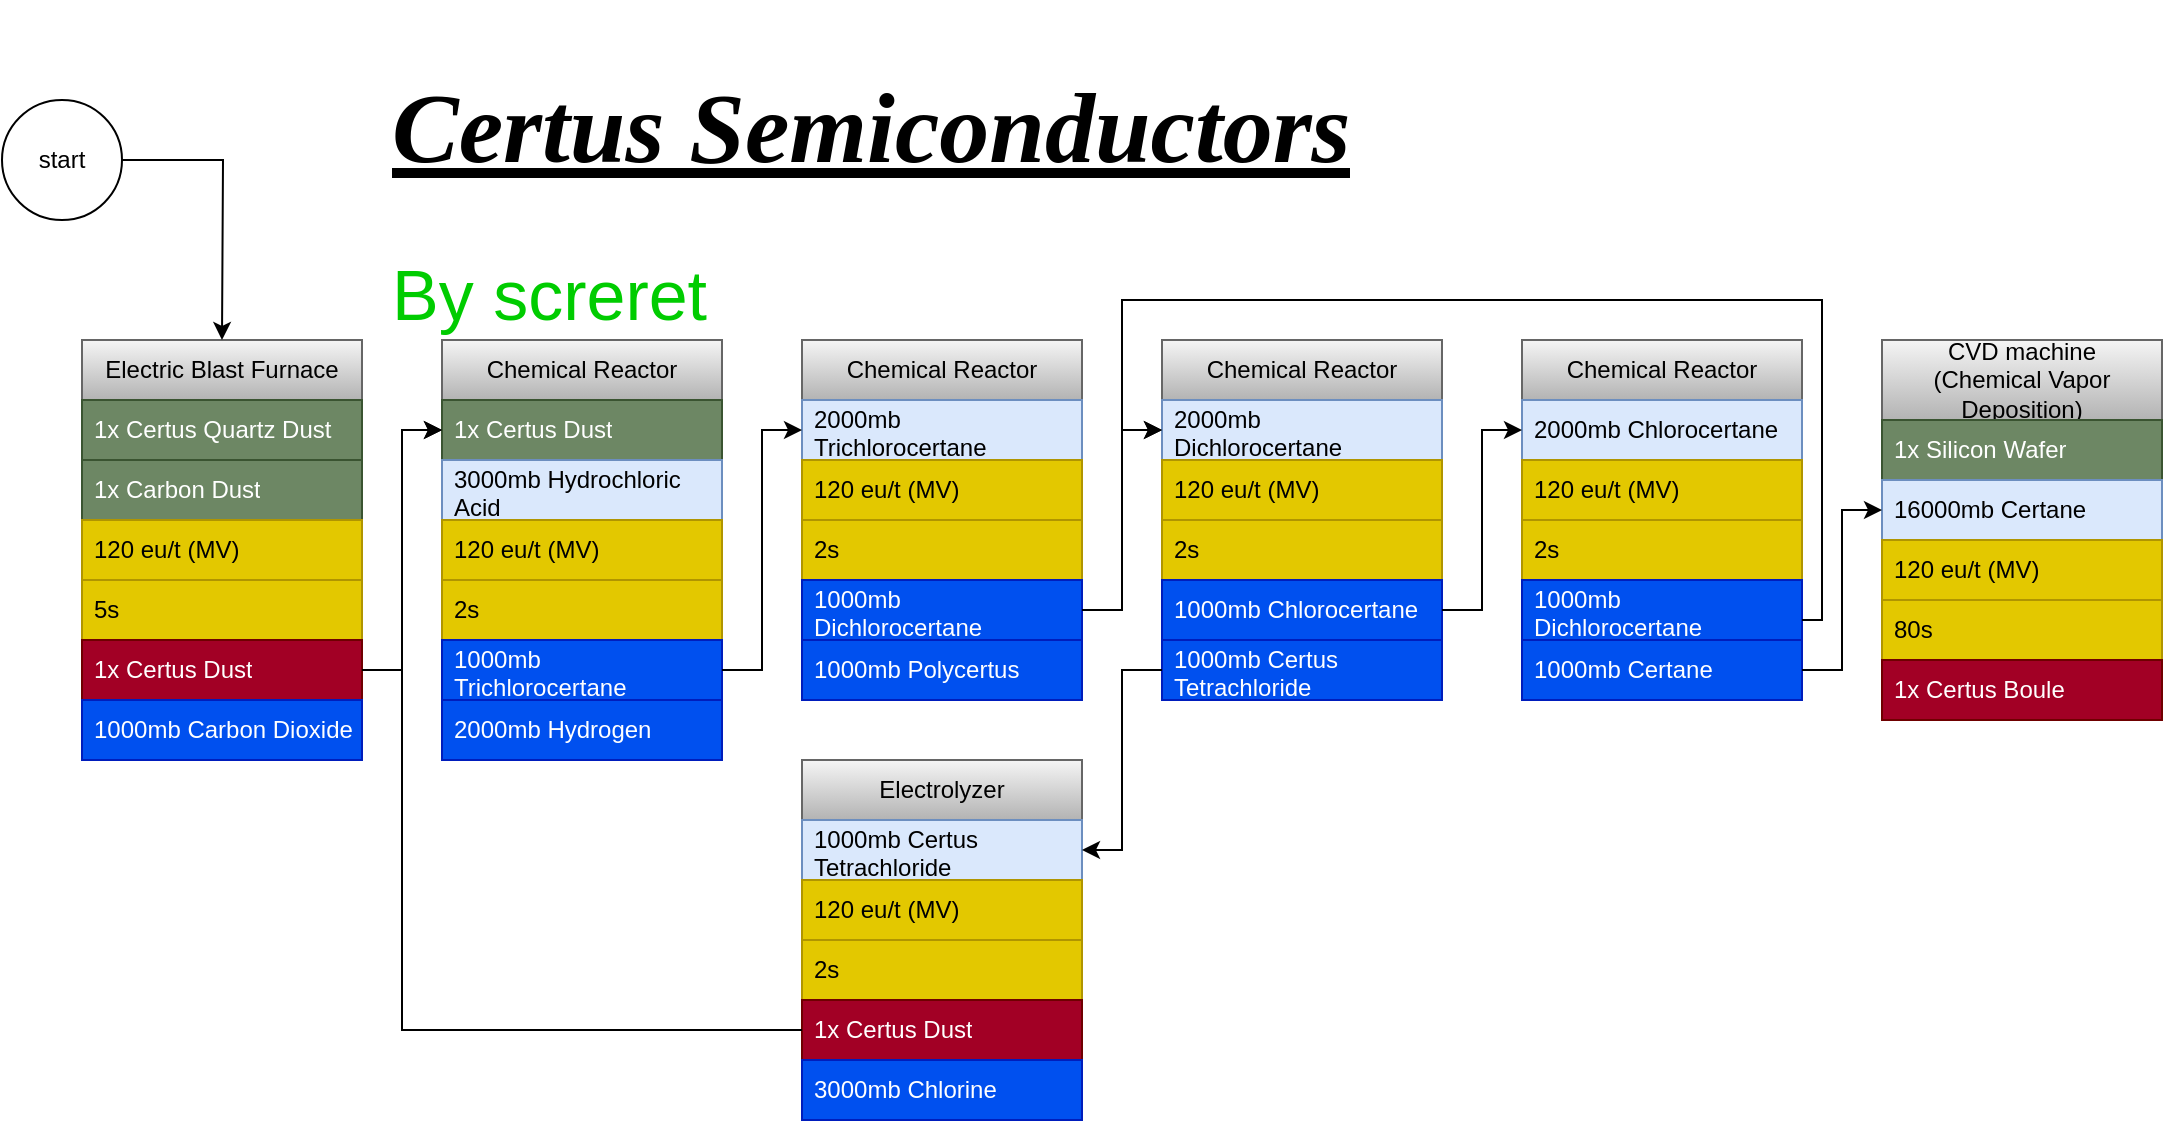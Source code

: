 <mxfile version="22.1.3" type="github">
  <diagram id="C5RBs43oDa-KdzZeNtuy" name="Page-1">
    <mxGraphModel dx="1430" dy="1962" grid="1" gridSize="10" guides="1" tooltips="1" connect="1" arrows="1" fold="1" page="1" pageScale="1" pageWidth="827" pageHeight="1169" math="0" shadow="0">
      <root>
        <mxCell id="WIyWlLk6GJQsqaUBKTNV-0" />
        <mxCell id="WIyWlLk6GJQsqaUBKTNV-1" parent="WIyWlLk6GJQsqaUBKTNV-0" />
        <mxCell id="7Hfktlou8XyDzRxeF353-0" value="Electric Blast Furnace" style="swimlane;fontStyle=0;childLayout=stackLayout;horizontal=1;startSize=30;horizontalStack=0;resizeParent=1;resizeParentMax=0;resizeLast=0;collapsible=1;marginBottom=0;whiteSpace=wrap;html=1;fillColor=#f5f5f5;gradientColor=#b3b3b3;strokeColor=#666666;" parent="WIyWlLk6GJQsqaUBKTNV-1" vertex="1">
          <mxGeometry x="80" y="160" width="140" height="210" as="geometry" />
        </mxCell>
        <mxCell id="7Hfktlou8XyDzRxeF353-1" value="1x Certus Quartz Dust" style="text;strokeColor=#3A5431;fillColor=#6d8764;align=left;verticalAlign=middle;spacingLeft=4;spacingRight=4;overflow=hidden;points=[[0,0.5],[1,0.5]];portConstraint=eastwest;rotatable=0;whiteSpace=wrap;html=1;fontColor=#ffffff;" parent="7Hfktlou8XyDzRxeF353-0" vertex="1">
          <mxGeometry y="30" width="140" height="30" as="geometry" />
        </mxCell>
        <mxCell id="IaUgkrK6yfG1MDogaMoC-0" value="1x Carbon Dust" style="text;strokeColor=#3A5431;fillColor=#6d8764;align=left;verticalAlign=middle;spacingLeft=4;spacingRight=4;overflow=hidden;points=[[0,0.5],[1,0.5]];portConstraint=eastwest;rotatable=0;whiteSpace=wrap;html=1;fontColor=#ffffff;" parent="7Hfktlou8XyDzRxeF353-0" vertex="1">
          <mxGeometry y="60" width="140" height="30" as="geometry" />
        </mxCell>
        <mxCell id="7Hfktlou8XyDzRxeF353-2" value="120 eu/t (MV)" style="text;strokeColor=#B09500;fillColor=#e3c800;align=left;verticalAlign=middle;spacingLeft=4;spacingRight=4;overflow=hidden;points=[[0,0.5],[1,0.5]];portConstraint=eastwest;rotatable=0;whiteSpace=wrap;html=1;fontColor=#000000;" parent="7Hfktlou8XyDzRxeF353-0" vertex="1">
          <mxGeometry y="90" width="140" height="30" as="geometry" />
        </mxCell>
        <mxCell id="7Hfktlou8XyDzRxeF353-3" value="5s" style="text;strokeColor=#B09500;fillColor=#e3c800;align=left;verticalAlign=middle;spacingLeft=4;spacingRight=4;overflow=hidden;points=[[0,0.5],[1,0.5]];portConstraint=eastwest;rotatable=0;whiteSpace=wrap;html=1;fontColor=#000000;" parent="7Hfktlou8XyDzRxeF353-0" vertex="1">
          <mxGeometry y="120" width="140" height="30" as="geometry" />
        </mxCell>
        <mxCell id="7Hfktlou8XyDzRxeF353-6" value="1x Certus Dust" style="text;strokeColor=#6F0000;fillColor=#a20025;align=left;verticalAlign=middle;spacingLeft=4;spacingRight=4;overflow=hidden;points=[[0,0.5],[1,0.5]];portConstraint=eastwest;rotatable=0;whiteSpace=wrap;html=1;fontColor=#ffffff;" parent="7Hfktlou8XyDzRxeF353-0" vertex="1">
          <mxGeometry y="150" width="140" height="30" as="geometry" />
        </mxCell>
        <mxCell id="7Hfktlou8XyDzRxeF353-12" value="1000mb Carbon Dioxide" style="text;strokeColor=#001DBC;fillColor=#0050ef;align=left;verticalAlign=middle;spacingLeft=4;spacingRight=4;overflow=hidden;points=[[0,0.5],[1,0.5]];portConstraint=eastwest;rotatable=0;whiteSpace=wrap;html=1;fontColor=#ffffff;" parent="7Hfktlou8XyDzRxeF353-0" vertex="1">
          <mxGeometry y="180" width="140" height="30" as="geometry" />
        </mxCell>
        <mxCell id="7Hfktlou8XyDzRxeF353-5" style="edgeStyle=orthogonalEdgeStyle;rounded=0;orthogonalLoop=1;jettySize=auto;html=1;" parent="WIyWlLk6GJQsqaUBKTNV-1" source="7Hfktlou8XyDzRxeF353-4" edge="1">
          <mxGeometry relative="1" as="geometry">
            <mxPoint x="150" y="160" as="targetPoint" />
          </mxGeometry>
        </mxCell>
        <mxCell id="7Hfktlou8XyDzRxeF353-4" value="start" style="ellipse;whiteSpace=wrap;html=1;aspect=fixed;" parent="WIyWlLk6GJQsqaUBKTNV-1" vertex="1">
          <mxGeometry x="40" y="40" width="60" height="60" as="geometry" />
        </mxCell>
        <mxCell id="7Hfktlou8XyDzRxeF353-171" style="edgeStyle=orthogonalEdgeStyle;rounded=0;orthogonalLoop=1;jettySize=auto;html=1;" parent="WIyWlLk6GJQsqaUBKTNV-1" edge="1">
          <mxGeometry relative="1" as="geometry">
            <Array as="points">
              <mxPoint x="540" y="625" />
              <mxPoint x="540" y="550" />
            </Array>
            <mxPoint x="450.0" y="520" as="sourcePoint" />
          </mxGeometry>
        </mxCell>
        <mxCell id="7Hfktlou8XyDzRxeF353-227" style="edgeStyle=orthogonalEdgeStyle;rounded=0;orthogonalLoop=1;jettySize=auto;html=1;entryX=0;entryY=0.5;entryDx=0;entryDy=0;" parent="WIyWlLk6GJQsqaUBKTNV-1" edge="1">
          <mxGeometry relative="1" as="geometry">
            <Array as="points">
              <mxPoint x="1490" y="555" />
              <mxPoint x="1490" y="630" />
              <mxPoint x="1130" y="630" />
              <mxPoint x="1130" y="470" />
            </Array>
            <mxPoint x="1150" y="470" as="targetPoint" />
          </mxGeometry>
        </mxCell>
        <mxCell id="2XQNkSP4wIlUYdk0bkbH-161" value="&lt;h1 style=&quot;font-size: 50px;&quot;&gt;&lt;i style=&quot;&quot;&gt;&lt;font style=&quot;font-size: 50px;&quot; face=&quot;Georgia&quot;&gt;&lt;u style=&quot;&quot;&gt;Certus Semiconductors&lt;br&gt;&lt;/u&gt;&lt;/font&gt;&lt;/i&gt;&lt;/h1&gt;&lt;p style=&quot;&quot;&gt;&lt;font color=&quot;#00cc00&quot; style=&quot;font-size: 35px;&quot;&gt;By screret&lt;/font&gt;&lt;/p&gt;" style="text;html=1;strokeColor=none;fillColor=none;spacing=5;spacingTop=-20;whiteSpace=wrap;overflow=hidden;rounded=0;" parent="WIyWlLk6GJQsqaUBKTNV-1" vertex="1">
          <mxGeometry x="230" width="670" height="175" as="geometry" />
        </mxCell>
        <mxCell id="IaUgkrK6yfG1MDogaMoC-1" value="Chemical Reactor" style="swimlane;fontStyle=0;childLayout=stackLayout;horizontal=1;startSize=30;horizontalStack=0;resizeParent=1;resizeParentMax=0;resizeLast=0;collapsible=1;marginBottom=0;whiteSpace=wrap;html=1;fillColor=#f5f5f5;gradientColor=#b3b3b3;strokeColor=#666666;" parent="WIyWlLk6GJQsqaUBKTNV-1" vertex="1">
          <mxGeometry x="260" y="160" width="140" height="210" as="geometry" />
        </mxCell>
        <mxCell id="IaUgkrK6yfG1MDogaMoC-2" value="1x Certus Dust" style="text;strokeColor=#3A5431;fillColor=#6d8764;align=left;verticalAlign=middle;spacingLeft=4;spacingRight=4;overflow=hidden;points=[[0,0.5],[1,0.5]];portConstraint=eastwest;rotatable=0;whiteSpace=wrap;html=1;fontColor=#ffffff;" parent="IaUgkrK6yfG1MDogaMoC-1" vertex="1">
          <mxGeometry y="30" width="140" height="30" as="geometry" />
        </mxCell>
        <mxCell id="IaUgkrK6yfG1MDogaMoC-9" value="3000mb Hydrochloric Acid" style="text;strokeColor=#6c8ebf;fillColor=#dae8fc;align=left;verticalAlign=middle;spacingLeft=4;spacingRight=4;overflow=hidden;points=[[0,0.5],[1,0.5]];portConstraint=eastwest;rotatable=0;whiteSpace=wrap;html=1;" parent="IaUgkrK6yfG1MDogaMoC-1" vertex="1">
          <mxGeometry y="60" width="140" height="30" as="geometry" />
        </mxCell>
        <mxCell id="IaUgkrK6yfG1MDogaMoC-4" value="120 eu/t (MV)" style="text;strokeColor=#B09500;fillColor=#e3c800;align=left;verticalAlign=middle;spacingLeft=4;spacingRight=4;overflow=hidden;points=[[0,0.5],[1,0.5]];portConstraint=eastwest;rotatable=0;whiteSpace=wrap;html=1;fontColor=#000000;" parent="IaUgkrK6yfG1MDogaMoC-1" vertex="1">
          <mxGeometry y="90" width="140" height="30" as="geometry" />
        </mxCell>
        <mxCell id="IaUgkrK6yfG1MDogaMoC-5" value="2s" style="text;strokeColor=#B09500;fillColor=#e3c800;align=left;verticalAlign=middle;spacingLeft=4;spacingRight=4;overflow=hidden;points=[[0,0.5],[1,0.5]];portConstraint=eastwest;rotatable=0;whiteSpace=wrap;html=1;fontColor=#000000;" parent="IaUgkrK6yfG1MDogaMoC-1" vertex="1">
          <mxGeometry y="120" width="140" height="30" as="geometry" />
        </mxCell>
        <mxCell id="IaUgkrK6yfG1MDogaMoC-7" value="1000mb Trichlorocertane" style="text;strokeColor=#001DBC;fillColor=#0050ef;align=left;verticalAlign=middle;spacingLeft=4;spacingRight=4;overflow=hidden;points=[[0,0.5],[1,0.5]];portConstraint=eastwest;rotatable=0;whiteSpace=wrap;html=1;fontColor=#ffffff;" parent="IaUgkrK6yfG1MDogaMoC-1" vertex="1">
          <mxGeometry y="150" width="140" height="30" as="geometry" />
        </mxCell>
        <mxCell id="IaUgkrK6yfG1MDogaMoC-3" value="2000mb Hydrogen" style="text;strokeColor=#001DBC;fillColor=#0050ef;align=left;verticalAlign=middle;spacingLeft=4;spacingRight=4;overflow=hidden;points=[[0,0.5],[1,0.5]];portConstraint=eastwest;rotatable=0;whiteSpace=wrap;html=1;fontColor=#ffffff;" parent="IaUgkrK6yfG1MDogaMoC-1" vertex="1">
          <mxGeometry y="180" width="140" height="30" as="geometry" />
        </mxCell>
        <mxCell id="IaUgkrK6yfG1MDogaMoC-8" style="edgeStyle=orthogonalEdgeStyle;rounded=0;orthogonalLoop=1;jettySize=auto;html=1;entryX=0;entryY=0.5;entryDx=0;entryDy=0;" parent="WIyWlLk6GJQsqaUBKTNV-1" source="7Hfktlou8XyDzRxeF353-6" target="IaUgkrK6yfG1MDogaMoC-2" edge="1">
          <mxGeometry relative="1" as="geometry">
            <Array as="points">
              <mxPoint x="240" y="325" />
              <mxPoint x="240" y="205" />
            </Array>
          </mxGeometry>
        </mxCell>
        <mxCell id="IaUgkrK6yfG1MDogaMoC-10" value="Chemical Reactor" style="swimlane;fontStyle=0;childLayout=stackLayout;horizontal=1;startSize=30;horizontalStack=0;resizeParent=1;resizeParentMax=0;resizeLast=0;collapsible=1;marginBottom=0;whiteSpace=wrap;html=1;fillColor=#f5f5f5;gradientColor=#b3b3b3;strokeColor=#666666;" parent="WIyWlLk6GJQsqaUBKTNV-1" vertex="1">
          <mxGeometry x="440" y="160" width="140" height="180" as="geometry" />
        </mxCell>
        <mxCell id="IaUgkrK6yfG1MDogaMoC-12" value="2000mb Trichlorocertane" style="text;strokeColor=#6c8ebf;fillColor=#dae8fc;align=left;verticalAlign=middle;spacingLeft=4;spacingRight=4;overflow=hidden;points=[[0,0.5],[1,0.5]];portConstraint=eastwest;rotatable=0;whiteSpace=wrap;html=1;" parent="IaUgkrK6yfG1MDogaMoC-10" vertex="1">
          <mxGeometry y="30" width="140" height="30" as="geometry" />
        </mxCell>
        <mxCell id="IaUgkrK6yfG1MDogaMoC-14" value="120 eu/t (MV)" style="text;strokeColor=#B09500;fillColor=#e3c800;align=left;verticalAlign=middle;spacingLeft=4;spacingRight=4;overflow=hidden;points=[[0,0.5],[1,0.5]];portConstraint=eastwest;rotatable=0;whiteSpace=wrap;html=1;fontColor=#000000;" parent="IaUgkrK6yfG1MDogaMoC-10" vertex="1">
          <mxGeometry y="60" width="140" height="30" as="geometry" />
        </mxCell>
        <mxCell id="IaUgkrK6yfG1MDogaMoC-15" value="2s" style="text;strokeColor=#B09500;fillColor=#e3c800;align=left;verticalAlign=middle;spacingLeft=4;spacingRight=4;overflow=hidden;points=[[0,0.5],[1,0.5]];portConstraint=eastwest;rotatable=0;whiteSpace=wrap;html=1;fontColor=#000000;" parent="IaUgkrK6yfG1MDogaMoC-10" vertex="1">
          <mxGeometry y="90" width="140" height="30" as="geometry" />
        </mxCell>
        <mxCell id="IaUgkrK6yfG1MDogaMoC-16" value="1000mb Dichlorocertane" style="text;strokeColor=#001DBC;fillColor=#0050ef;align=left;verticalAlign=middle;spacingLeft=4;spacingRight=4;overflow=hidden;points=[[0,0.5],[1,0.5]];portConstraint=eastwest;rotatable=0;whiteSpace=wrap;html=1;fontColor=#ffffff;" parent="IaUgkrK6yfG1MDogaMoC-10" vertex="1">
          <mxGeometry y="120" width="140" height="30" as="geometry" />
        </mxCell>
        <mxCell id="IaUgkrK6yfG1MDogaMoC-19" value="1000mb Polycertus" style="text;strokeColor=#001DBC;fillColor=#0050ef;align=left;verticalAlign=middle;spacingLeft=4;spacingRight=4;overflow=hidden;points=[[0,0.5],[1,0.5]];portConstraint=eastwest;rotatable=0;whiteSpace=wrap;html=1;fontColor=#ffffff;" parent="IaUgkrK6yfG1MDogaMoC-10" vertex="1">
          <mxGeometry y="150" width="140" height="30" as="geometry" />
        </mxCell>
        <mxCell id="IaUgkrK6yfG1MDogaMoC-18" style="edgeStyle=orthogonalEdgeStyle;rounded=0;orthogonalLoop=1;jettySize=auto;html=1;entryX=0;entryY=0.5;entryDx=0;entryDy=0;" parent="WIyWlLk6GJQsqaUBKTNV-1" source="IaUgkrK6yfG1MDogaMoC-7" target="IaUgkrK6yfG1MDogaMoC-12" edge="1">
          <mxGeometry relative="1" as="geometry" />
        </mxCell>
        <mxCell id="IaUgkrK6yfG1MDogaMoC-20" value="Chemical Reactor" style="swimlane;fontStyle=0;childLayout=stackLayout;horizontal=1;startSize=30;horizontalStack=0;resizeParent=1;resizeParentMax=0;resizeLast=0;collapsible=1;marginBottom=0;whiteSpace=wrap;html=1;fillColor=#f5f5f5;gradientColor=#b3b3b3;strokeColor=#666666;" parent="WIyWlLk6GJQsqaUBKTNV-1" vertex="1">
          <mxGeometry x="620" y="160" width="140" height="180" as="geometry" />
        </mxCell>
        <mxCell id="IaUgkrK6yfG1MDogaMoC-21" value="2000mb Dichlorocertane" style="text;strokeColor=#6c8ebf;fillColor=#dae8fc;align=left;verticalAlign=middle;spacingLeft=4;spacingRight=4;overflow=hidden;points=[[0,0.5],[1,0.5]];portConstraint=eastwest;rotatable=0;whiteSpace=wrap;html=1;" parent="IaUgkrK6yfG1MDogaMoC-20" vertex="1">
          <mxGeometry y="30" width="140" height="30" as="geometry" />
        </mxCell>
        <mxCell id="IaUgkrK6yfG1MDogaMoC-22" value="120 eu/t (MV)" style="text;strokeColor=#B09500;fillColor=#e3c800;align=left;verticalAlign=middle;spacingLeft=4;spacingRight=4;overflow=hidden;points=[[0,0.5],[1,0.5]];portConstraint=eastwest;rotatable=0;whiteSpace=wrap;html=1;fontColor=#000000;" parent="IaUgkrK6yfG1MDogaMoC-20" vertex="1">
          <mxGeometry y="60" width="140" height="30" as="geometry" />
        </mxCell>
        <mxCell id="IaUgkrK6yfG1MDogaMoC-23" value="2s" style="text;strokeColor=#B09500;fillColor=#e3c800;align=left;verticalAlign=middle;spacingLeft=4;spacingRight=4;overflow=hidden;points=[[0,0.5],[1,0.5]];portConstraint=eastwest;rotatable=0;whiteSpace=wrap;html=1;fontColor=#000000;" parent="IaUgkrK6yfG1MDogaMoC-20" vertex="1">
          <mxGeometry y="90" width="140" height="30" as="geometry" />
        </mxCell>
        <mxCell id="IaUgkrK6yfG1MDogaMoC-24" value="1000mb Chlorocertane" style="text;strokeColor=#001DBC;fillColor=#0050ef;align=left;verticalAlign=middle;spacingLeft=4;spacingRight=4;overflow=hidden;points=[[0,0.5],[1,0.5]];portConstraint=eastwest;rotatable=0;whiteSpace=wrap;html=1;fontColor=#ffffff;" parent="IaUgkrK6yfG1MDogaMoC-20" vertex="1">
          <mxGeometry y="120" width="140" height="30" as="geometry" />
        </mxCell>
        <mxCell id="IaUgkrK6yfG1MDogaMoC-25" value="1000mb Certus Tetrachloride" style="text;strokeColor=#001DBC;fillColor=#0050ef;align=left;verticalAlign=middle;spacingLeft=4;spacingRight=4;overflow=hidden;points=[[0,0.5],[1,0.5]];portConstraint=eastwest;rotatable=0;whiteSpace=wrap;html=1;fontColor=#ffffff;" parent="IaUgkrK6yfG1MDogaMoC-20" vertex="1">
          <mxGeometry y="150" width="140" height="30" as="geometry" />
        </mxCell>
        <mxCell id="IaUgkrK6yfG1MDogaMoC-27" style="edgeStyle=orthogonalEdgeStyle;rounded=0;orthogonalLoop=1;jettySize=auto;html=1;entryX=0;entryY=0.5;entryDx=0;entryDy=0;" parent="WIyWlLk6GJQsqaUBKTNV-1" source="IaUgkrK6yfG1MDogaMoC-16" target="IaUgkrK6yfG1MDogaMoC-21" edge="1">
          <mxGeometry relative="1" as="geometry" />
        </mxCell>
        <mxCell id="IaUgkrK6yfG1MDogaMoC-30" value="Chemical Reactor" style="swimlane;fontStyle=0;childLayout=stackLayout;horizontal=1;startSize=30;horizontalStack=0;resizeParent=1;resizeParentMax=0;resizeLast=0;collapsible=1;marginBottom=0;whiteSpace=wrap;html=1;fillColor=#f5f5f5;gradientColor=#b3b3b3;strokeColor=#666666;" parent="WIyWlLk6GJQsqaUBKTNV-1" vertex="1">
          <mxGeometry x="800" y="160" width="140" height="180" as="geometry" />
        </mxCell>
        <mxCell id="IaUgkrK6yfG1MDogaMoC-31" value="2000mb Chlorocertane" style="text;strokeColor=#6c8ebf;fillColor=#dae8fc;align=left;verticalAlign=middle;spacingLeft=4;spacingRight=4;overflow=hidden;points=[[0,0.5],[1,0.5]];portConstraint=eastwest;rotatable=0;whiteSpace=wrap;html=1;" parent="IaUgkrK6yfG1MDogaMoC-30" vertex="1">
          <mxGeometry y="30" width="140" height="30" as="geometry" />
        </mxCell>
        <mxCell id="IaUgkrK6yfG1MDogaMoC-32" value="120 eu/t (MV)" style="text;strokeColor=#B09500;fillColor=#e3c800;align=left;verticalAlign=middle;spacingLeft=4;spacingRight=4;overflow=hidden;points=[[0,0.5],[1,0.5]];portConstraint=eastwest;rotatable=0;whiteSpace=wrap;html=1;fontColor=#000000;" parent="IaUgkrK6yfG1MDogaMoC-30" vertex="1">
          <mxGeometry y="60" width="140" height="30" as="geometry" />
        </mxCell>
        <mxCell id="IaUgkrK6yfG1MDogaMoC-33" value="2s" style="text;strokeColor=#B09500;fillColor=#e3c800;align=left;verticalAlign=middle;spacingLeft=4;spacingRight=4;overflow=hidden;points=[[0,0.5],[1,0.5]];portConstraint=eastwest;rotatable=0;whiteSpace=wrap;html=1;fontColor=#000000;" parent="IaUgkrK6yfG1MDogaMoC-30" vertex="1">
          <mxGeometry y="90" width="140" height="30" as="geometry" />
        </mxCell>
        <mxCell id="IaUgkrK6yfG1MDogaMoC-35" value="1000mb Dichlorocertane" style="text;strokeColor=#001DBC;fillColor=#0050ef;align=left;verticalAlign=middle;spacingLeft=4;spacingRight=4;overflow=hidden;points=[[0,0.5],[1,0.5]];portConstraint=eastwest;rotatable=0;whiteSpace=wrap;html=1;fontColor=#ffffff;" parent="IaUgkrK6yfG1MDogaMoC-30" vertex="1">
          <mxGeometry y="120" width="140" height="30" as="geometry" />
        </mxCell>
        <mxCell id="IaUgkrK6yfG1MDogaMoC-34" value="1000mb Certane" style="text;strokeColor=#001DBC;fillColor=#0050ef;align=left;verticalAlign=middle;spacingLeft=4;spacingRight=4;overflow=hidden;points=[[0,0.5],[1,0.5]];portConstraint=eastwest;rotatable=0;whiteSpace=wrap;html=1;fontColor=#ffffff;" parent="IaUgkrK6yfG1MDogaMoC-30" vertex="1">
          <mxGeometry y="150" width="140" height="30" as="geometry" />
        </mxCell>
        <mxCell id="IaUgkrK6yfG1MDogaMoC-36" style="edgeStyle=orthogonalEdgeStyle;rounded=0;orthogonalLoop=1;jettySize=auto;html=1;entryX=0;entryY=0.5;entryDx=0;entryDy=0;" parent="WIyWlLk6GJQsqaUBKTNV-1" source="IaUgkrK6yfG1MDogaMoC-24" target="IaUgkrK6yfG1MDogaMoC-31" edge="1">
          <mxGeometry relative="1" as="geometry" />
        </mxCell>
        <mxCell id="IaUgkrK6yfG1MDogaMoC-37" style="edgeStyle=orthogonalEdgeStyle;rounded=0;orthogonalLoop=1;jettySize=auto;html=1;entryX=0;entryY=0.25;entryDx=0;entryDy=0;" parent="WIyWlLk6GJQsqaUBKTNV-1" source="IaUgkrK6yfG1MDogaMoC-35" target="IaUgkrK6yfG1MDogaMoC-20" edge="1">
          <mxGeometry relative="1" as="geometry">
            <Array as="points">
              <mxPoint x="950" y="300" />
              <mxPoint x="950" y="140" />
              <mxPoint x="600" y="140" />
              <mxPoint x="600" y="205" />
            </Array>
          </mxGeometry>
        </mxCell>
        <mxCell id="IaUgkrK6yfG1MDogaMoC-38" value="CVD machine&lt;br&gt;(Chemical Vapor Deposition)" style="swimlane;fontStyle=0;childLayout=stackLayout;horizontal=1;startSize=40;horizontalStack=0;resizeParent=1;resizeParentMax=0;resizeLast=0;collapsible=1;marginBottom=0;whiteSpace=wrap;html=1;fillColor=#f5f5f5;gradientColor=#b3b3b3;strokeColor=#666666;" parent="WIyWlLk6GJQsqaUBKTNV-1" vertex="1">
          <mxGeometry x="980" y="160" width="140" height="190" as="geometry" />
        </mxCell>
        <mxCell id="IaUgkrK6yfG1MDogaMoC-45" value="1x Silicon Wafer" style="text;strokeColor=#3A5431;fillColor=#6d8764;align=left;verticalAlign=middle;spacingLeft=4;spacingRight=4;overflow=hidden;points=[[0,0.5],[1,0.5]];portConstraint=eastwest;rotatable=0;whiteSpace=wrap;html=1;fontColor=#ffffff;" parent="IaUgkrK6yfG1MDogaMoC-38" vertex="1">
          <mxGeometry y="40" width="140" height="30" as="geometry" />
        </mxCell>
        <mxCell id="IaUgkrK6yfG1MDogaMoC-39" value="16000mb Certane" style="text;strokeColor=#6c8ebf;fillColor=#dae8fc;align=left;verticalAlign=middle;spacingLeft=4;spacingRight=4;overflow=hidden;points=[[0,0.5],[1,0.5]];portConstraint=eastwest;rotatable=0;whiteSpace=wrap;html=1;" parent="IaUgkrK6yfG1MDogaMoC-38" vertex="1">
          <mxGeometry y="70" width="140" height="30" as="geometry" />
        </mxCell>
        <mxCell id="IaUgkrK6yfG1MDogaMoC-40" value="120 eu/t (MV)" style="text;strokeColor=#B09500;fillColor=#e3c800;align=left;verticalAlign=middle;spacingLeft=4;spacingRight=4;overflow=hidden;points=[[0,0.5],[1,0.5]];portConstraint=eastwest;rotatable=0;whiteSpace=wrap;html=1;fontColor=#000000;" parent="IaUgkrK6yfG1MDogaMoC-38" vertex="1">
          <mxGeometry y="100" width="140" height="30" as="geometry" />
        </mxCell>
        <mxCell id="IaUgkrK6yfG1MDogaMoC-41" value="80s" style="text;strokeColor=#B09500;fillColor=#e3c800;align=left;verticalAlign=middle;spacingLeft=4;spacingRight=4;overflow=hidden;points=[[0,0.5],[1,0.5]];portConstraint=eastwest;rotatable=0;whiteSpace=wrap;html=1;fontColor=#000000;" parent="IaUgkrK6yfG1MDogaMoC-38" vertex="1">
          <mxGeometry y="130" width="140" height="30" as="geometry" />
        </mxCell>
        <mxCell id="IaUgkrK6yfG1MDogaMoC-47" value="1x Certus Boule" style="text;strokeColor=#6F0000;fillColor=#a20025;align=left;verticalAlign=middle;spacingLeft=4;spacingRight=4;overflow=hidden;points=[[0,0.5],[1,0.5]];portConstraint=eastwest;rotatable=0;whiteSpace=wrap;html=1;fontColor=#ffffff;" parent="IaUgkrK6yfG1MDogaMoC-38" vertex="1">
          <mxGeometry y="160" width="140" height="30" as="geometry" />
        </mxCell>
        <mxCell id="IaUgkrK6yfG1MDogaMoC-44" style="edgeStyle=orthogonalEdgeStyle;rounded=0;orthogonalLoop=1;jettySize=auto;html=1;entryX=0;entryY=0.5;entryDx=0;entryDy=0;" parent="WIyWlLk6GJQsqaUBKTNV-1" source="IaUgkrK6yfG1MDogaMoC-34" target="IaUgkrK6yfG1MDogaMoC-39" edge="1">
          <mxGeometry relative="1" as="geometry">
            <Array as="points">
              <mxPoint x="960" y="325" />
              <mxPoint x="960" y="245" />
            </Array>
          </mxGeometry>
        </mxCell>
        <mxCell id="eh1nIzc4IYpJc0qRw7_c-2" value="Electrolyzer" style="swimlane;fontStyle=0;childLayout=stackLayout;horizontal=1;startSize=30;horizontalStack=0;resizeParent=1;resizeParentMax=0;resizeLast=0;collapsible=1;marginBottom=0;whiteSpace=wrap;html=1;fillColor=#f5f5f5;gradientColor=#b3b3b3;strokeColor=#666666;" vertex="1" parent="WIyWlLk6GJQsqaUBKTNV-1">
          <mxGeometry x="440" y="370" width="140" height="180" as="geometry" />
        </mxCell>
        <mxCell id="eh1nIzc4IYpJc0qRw7_c-3" value="1000mb Certus Tetrachloride" style="text;strokeColor=#6c8ebf;fillColor=#dae8fc;align=left;verticalAlign=middle;spacingLeft=4;spacingRight=4;overflow=hidden;points=[[0,0.5],[1,0.5]];portConstraint=eastwest;rotatable=0;whiteSpace=wrap;html=1;" vertex="1" parent="eh1nIzc4IYpJc0qRw7_c-2">
          <mxGeometry y="30" width="140" height="30" as="geometry" />
        </mxCell>
        <mxCell id="eh1nIzc4IYpJc0qRw7_c-4" value="120 eu/t (MV)" style="text;strokeColor=#B09500;fillColor=#e3c800;align=left;verticalAlign=middle;spacingLeft=4;spacingRight=4;overflow=hidden;points=[[0,0.5],[1,0.5]];portConstraint=eastwest;rotatable=0;whiteSpace=wrap;html=1;fontColor=#000000;" vertex="1" parent="eh1nIzc4IYpJc0qRw7_c-2">
          <mxGeometry y="60" width="140" height="30" as="geometry" />
        </mxCell>
        <mxCell id="eh1nIzc4IYpJc0qRw7_c-5" value="2s" style="text;strokeColor=#B09500;fillColor=#e3c800;align=left;verticalAlign=middle;spacingLeft=4;spacingRight=4;overflow=hidden;points=[[0,0.5],[1,0.5]];portConstraint=eastwest;rotatable=0;whiteSpace=wrap;html=1;fontColor=#000000;" vertex="1" parent="eh1nIzc4IYpJc0qRw7_c-2">
          <mxGeometry y="90" width="140" height="30" as="geometry" />
        </mxCell>
        <mxCell id="eh1nIzc4IYpJc0qRw7_c-6" value="1x Certus Dust" style="text;strokeColor=#6F0000;fillColor=#a20025;align=left;verticalAlign=middle;spacingLeft=4;spacingRight=4;overflow=hidden;points=[[0,0.5],[1,0.5]];portConstraint=eastwest;rotatable=0;whiteSpace=wrap;html=1;fontColor=#ffffff;" vertex="1" parent="eh1nIzc4IYpJc0qRw7_c-2">
          <mxGeometry y="120" width="140" height="30" as="geometry" />
        </mxCell>
        <mxCell id="eh1nIzc4IYpJc0qRw7_c-7" value="3000mb Chlorine" style="text;strokeColor=#001DBC;fillColor=#0050ef;align=left;verticalAlign=middle;spacingLeft=4;spacingRight=4;overflow=hidden;points=[[0,0.5],[1,0.5]];portConstraint=eastwest;rotatable=0;whiteSpace=wrap;html=1;fontColor=#ffffff;" vertex="1" parent="eh1nIzc4IYpJc0qRw7_c-2">
          <mxGeometry y="150" width="140" height="30" as="geometry" />
        </mxCell>
        <mxCell id="eh1nIzc4IYpJc0qRw7_c-8" style="edgeStyle=orthogonalEdgeStyle;rounded=0;orthogonalLoop=1;jettySize=auto;html=1;entryX=1;entryY=0.5;entryDx=0;entryDy=0;" edge="1" parent="WIyWlLk6GJQsqaUBKTNV-1" source="IaUgkrK6yfG1MDogaMoC-25" target="eh1nIzc4IYpJc0qRw7_c-3">
          <mxGeometry relative="1" as="geometry" />
        </mxCell>
        <mxCell id="eh1nIzc4IYpJc0qRw7_c-9" style="edgeStyle=orthogonalEdgeStyle;rounded=0;orthogonalLoop=1;jettySize=auto;html=1;entryX=0;entryY=0.5;entryDx=0;entryDy=0;" edge="1" parent="WIyWlLk6GJQsqaUBKTNV-1" source="eh1nIzc4IYpJc0qRw7_c-6" target="IaUgkrK6yfG1MDogaMoC-2">
          <mxGeometry relative="1" as="geometry">
            <Array as="points">
              <mxPoint x="240" y="505" />
              <mxPoint x="240" y="205" />
            </Array>
          </mxGeometry>
        </mxCell>
      </root>
    </mxGraphModel>
  </diagram>
</mxfile>
